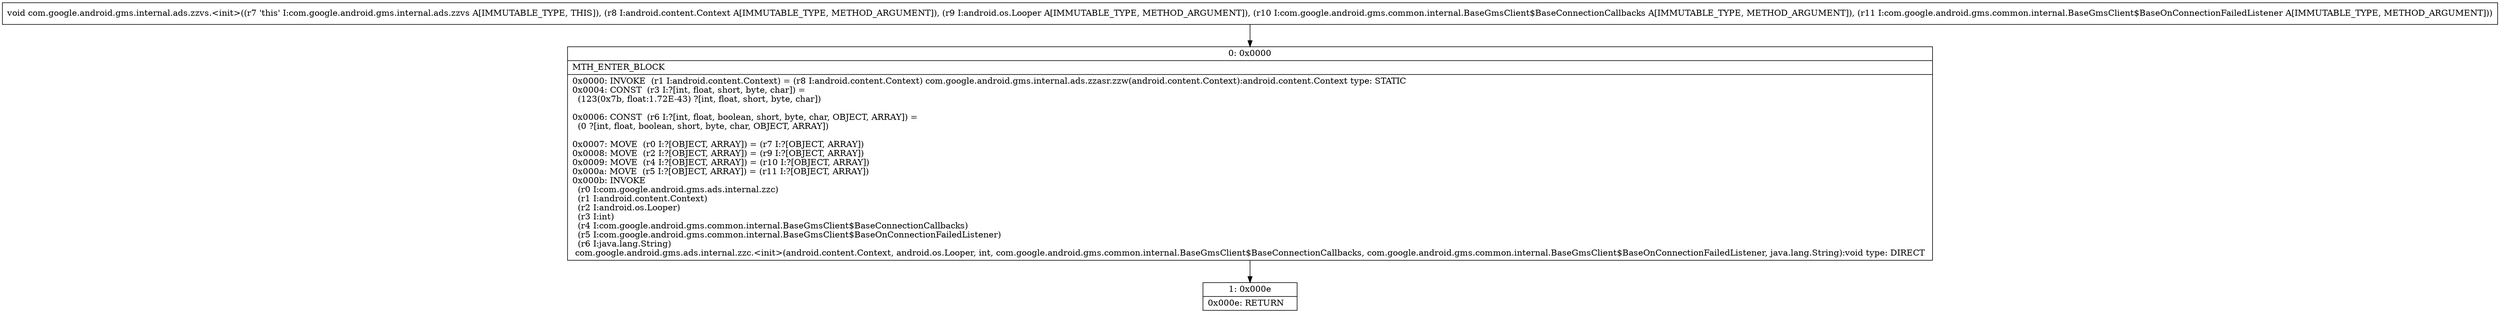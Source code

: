 digraph "CFG forcom.google.android.gms.internal.ads.zzvs.\<init\>(Landroid\/content\/Context;Landroid\/os\/Looper;Lcom\/google\/android\/gms\/common\/internal\/BaseGmsClient$BaseConnectionCallbacks;Lcom\/google\/android\/gms\/common\/internal\/BaseGmsClient$BaseOnConnectionFailedListener;)V" {
Node_0 [shape=record,label="{0\:\ 0x0000|MTH_ENTER_BLOCK\l|0x0000: INVOKE  (r1 I:android.content.Context) = (r8 I:android.content.Context) com.google.android.gms.internal.ads.zzasr.zzw(android.content.Context):android.content.Context type: STATIC \l0x0004: CONST  (r3 I:?[int, float, short, byte, char]) = \l  (123(0x7b, float:1.72E\-43) ?[int, float, short, byte, char])\l \l0x0006: CONST  (r6 I:?[int, float, boolean, short, byte, char, OBJECT, ARRAY]) = \l  (0 ?[int, float, boolean, short, byte, char, OBJECT, ARRAY])\l \l0x0007: MOVE  (r0 I:?[OBJECT, ARRAY]) = (r7 I:?[OBJECT, ARRAY]) \l0x0008: MOVE  (r2 I:?[OBJECT, ARRAY]) = (r9 I:?[OBJECT, ARRAY]) \l0x0009: MOVE  (r4 I:?[OBJECT, ARRAY]) = (r10 I:?[OBJECT, ARRAY]) \l0x000a: MOVE  (r5 I:?[OBJECT, ARRAY]) = (r11 I:?[OBJECT, ARRAY]) \l0x000b: INVOKE  \l  (r0 I:com.google.android.gms.ads.internal.zzc)\l  (r1 I:android.content.Context)\l  (r2 I:android.os.Looper)\l  (r3 I:int)\l  (r4 I:com.google.android.gms.common.internal.BaseGmsClient$BaseConnectionCallbacks)\l  (r5 I:com.google.android.gms.common.internal.BaseGmsClient$BaseOnConnectionFailedListener)\l  (r6 I:java.lang.String)\l com.google.android.gms.ads.internal.zzc.\<init\>(android.content.Context, android.os.Looper, int, com.google.android.gms.common.internal.BaseGmsClient$BaseConnectionCallbacks, com.google.android.gms.common.internal.BaseGmsClient$BaseOnConnectionFailedListener, java.lang.String):void type: DIRECT \l}"];
Node_1 [shape=record,label="{1\:\ 0x000e|0x000e: RETURN   \l}"];
MethodNode[shape=record,label="{void com.google.android.gms.internal.ads.zzvs.\<init\>((r7 'this' I:com.google.android.gms.internal.ads.zzvs A[IMMUTABLE_TYPE, THIS]), (r8 I:android.content.Context A[IMMUTABLE_TYPE, METHOD_ARGUMENT]), (r9 I:android.os.Looper A[IMMUTABLE_TYPE, METHOD_ARGUMENT]), (r10 I:com.google.android.gms.common.internal.BaseGmsClient$BaseConnectionCallbacks A[IMMUTABLE_TYPE, METHOD_ARGUMENT]), (r11 I:com.google.android.gms.common.internal.BaseGmsClient$BaseOnConnectionFailedListener A[IMMUTABLE_TYPE, METHOD_ARGUMENT])) }"];
MethodNode -> Node_0;
Node_0 -> Node_1;
}

